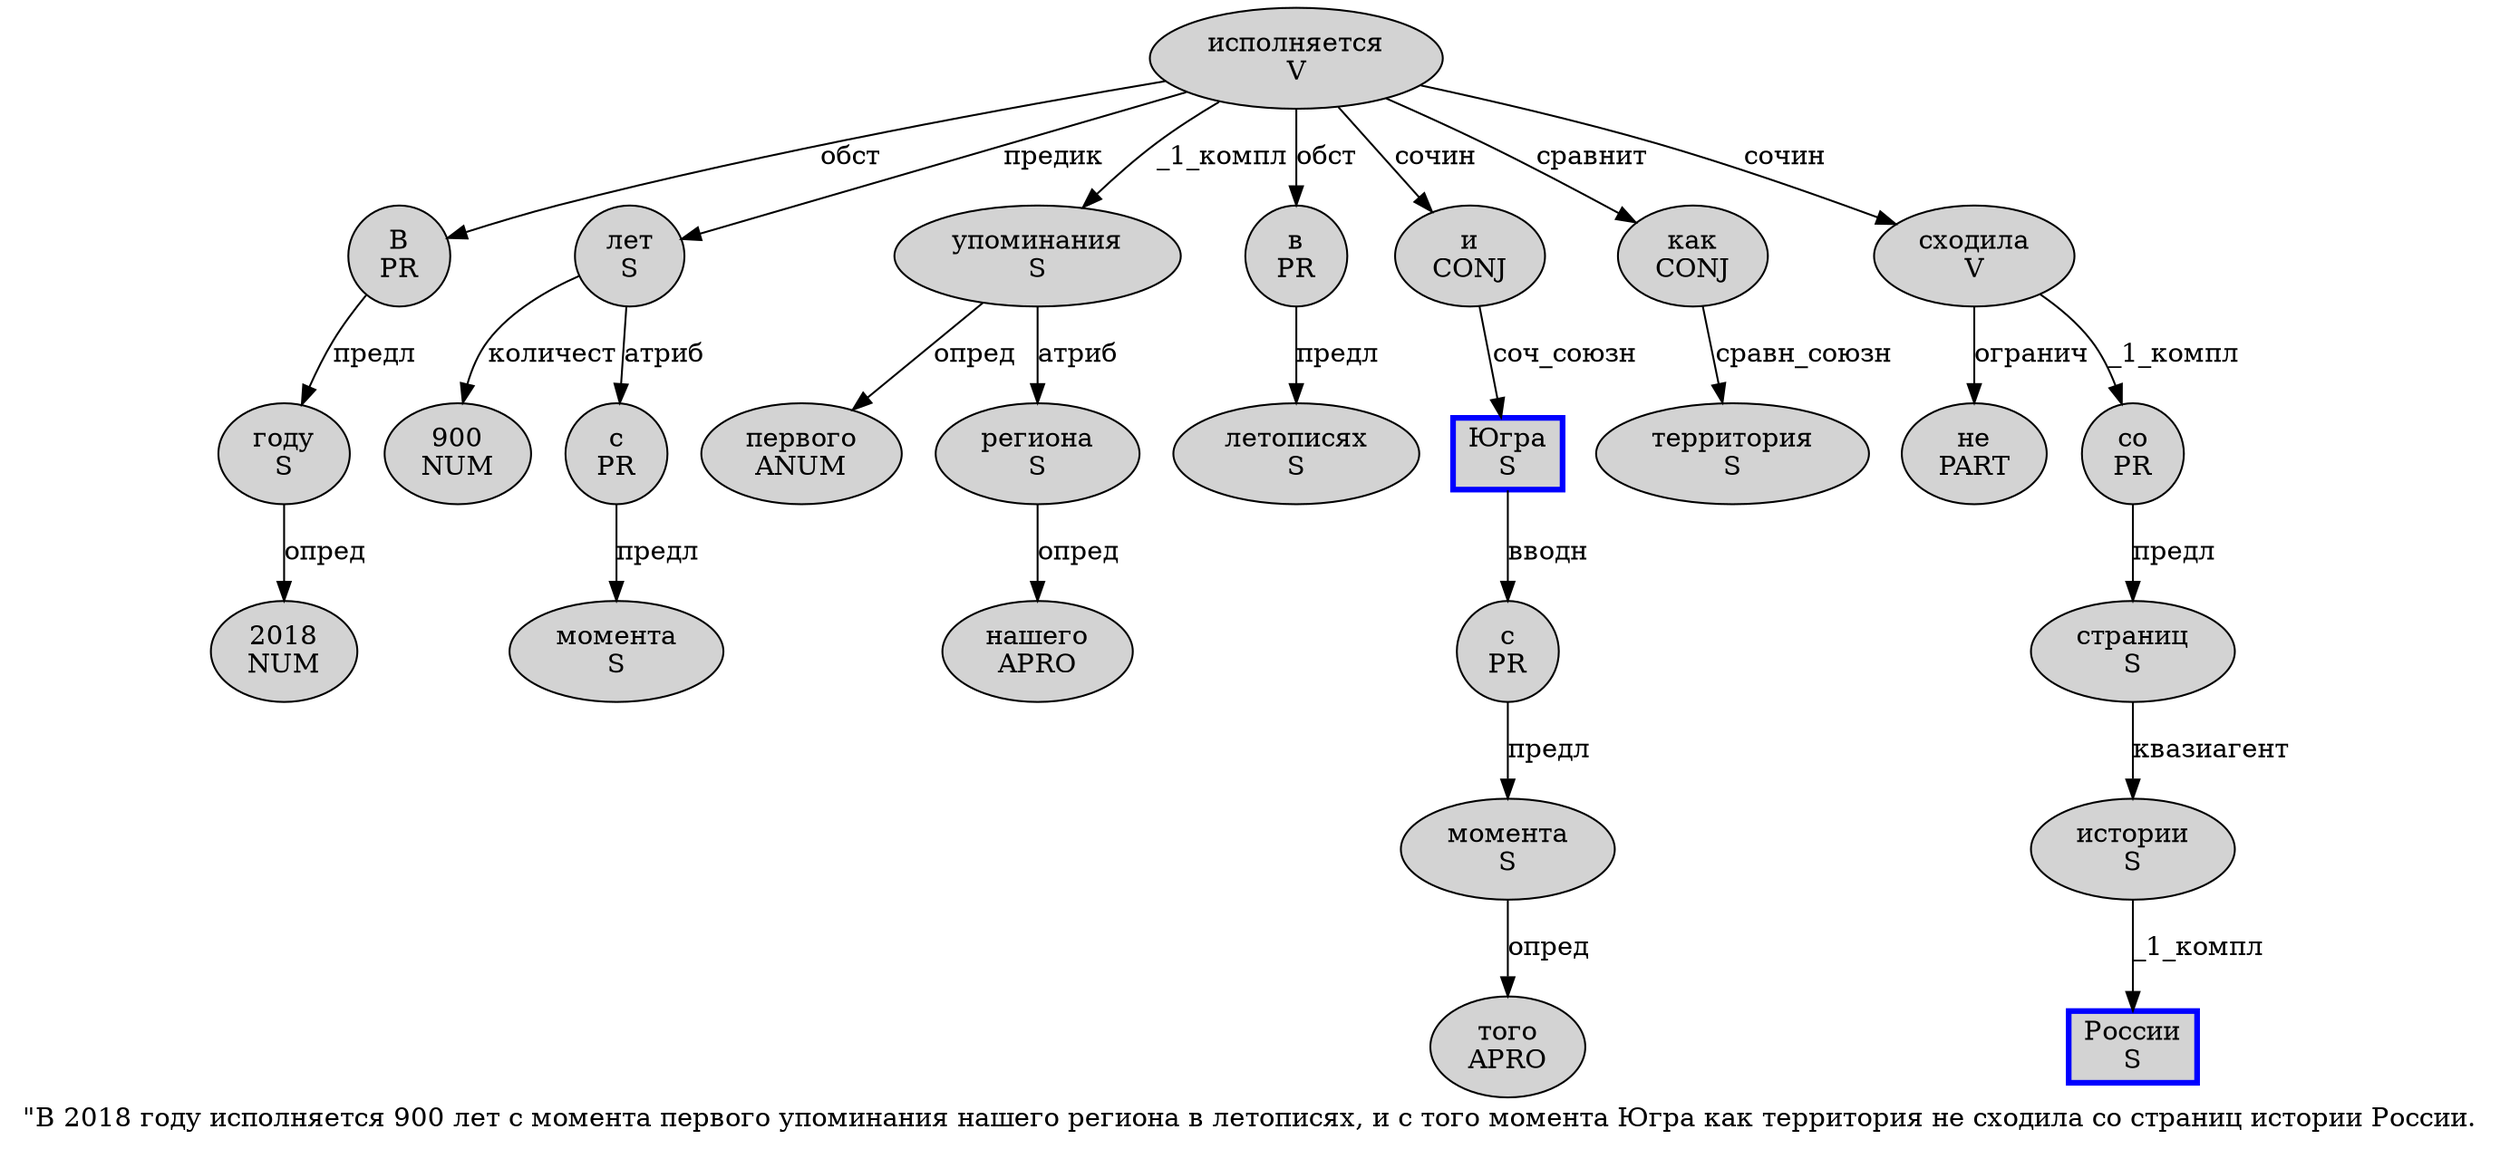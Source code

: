 digraph SENTENCE_570 {
	graph [label="\"В 2018 году исполняется 900 лет с момента первого упоминания нашего региона в летописях, и с того момента Югра как территория не сходила со страниц истории России."]
	node [style=filled]
		1 [label="В
PR" color="" fillcolor=lightgray penwidth=1 shape=ellipse]
		2 [label="2018
NUM" color="" fillcolor=lightgray penwidth=1 shape=ellipse]
		3 [label="году
S" color="" fillcolor=lightgray penwidth=1 shape=ellipse]
		4 [label="исполняется
V" color="" fillcolor=lightgray penwidth=1 shape=ellipse]
		5 [label="900
NUM" color="" fillcolor=lightgray penwidth=1 shape=ellipse]
		6 [label="лет
S" color="" fillcolor=lightgray penwidth=1 shape=ellipse]
		7 [label="с
PR" color="" fillcolor=lightgray penwidth=1 shape=ellipse]
		8 [label="момента
S" color="" fillcolor=lightgray penwidth=1 shape=ellipse]
		9 [label="первого
ANUM" color="" fillcolor=lightgray penwidth=1 shape=ellipse]
		10 [label="упоминания
S" color="" fillcolor=lightgray penwidth=1 shape=ellipse]
		11 [label="нашего
APRO" color="" fillcolor=lightgray penwidth=1 shape=ellipse]
		12 [label="региона
S" color="" fillcolor=lightgray penwidth=1 shape=ellipse]
		13 [label="в
PR" color="" fillcolor=lightgray penwidth=1 shape=ellipse]
		14 [label="летописях
S" color="" fillcolor=lightgray penwidth=1 shape=ellipse]
		16 [label="и
CONJ" color="" fillcolor=lightgray penwidth=1 shape=ellipse]
		17 [label="с
PR" color="" fillcolor=lightgray penwidth=1 shape=ellipse]
		18 [label="того
APRO" color="" fillcolor=lightgray penwidth=1 shape=ellipse]
		19 [label="момента
S" color="" fillcolor=lightgray penwidth=1 shape=ellipse]
		20 [label="Югра
S" color=blue fillcolor=lightgray penwidth=3 shape=box]
		21 [label="как
CONJ" color="" fillcolor=lightgray penwidth=1 shape=ellipse]
		22 [label="территория
S" color="" fillcolor=lightgray penwidth=1 shape=ellipse]
		23 [label="не
PART" color="" fillcolor=lightgray penwidth=1 shape=ellipse]
		24 [label="сходила
V" color="" fillcolor=lightgray penwidth=1 shape=ellipse]
		25 [label="со
PR" color="" fillcolor=lightgray penwidth=1 shape=ellipse]
		26 [label="страниц
S" color="" fillcolor=lightgray penwidth=1 shape=ellipse]
		27 [label="истории
S" color="" fillcolor=lightgray penwidth=1 shape=ellipse]
		28 [label="России
S" color=blue fillcolor=lightgray penwidth=3 shape=box]
			16 -> 20 [label="соч_союзн"]
			27 -> 28 [label="_1_компл"]
			25 -> 26 [label="предл"]
			21 -> 22 [label="сравн_союзн"]
			13 -> 14 [label="предл"]
			10 -> 9 [label="опред"]
			10 -> 12 [label="атриб"]
			17 -> 19 [label="предл"]
			6 -> 5 [label="количест"]
			6 -> 7 [label="атриб"]
			7 -> 8 [label="предл"]
			12 -> 11 [label="опред"]
			19 -> 18 [label="опред"]
			20 -> 17 [label="вводн"]
			1 -> 3 [label="предл"]
			3 -> 2 [label="опред"]
			26 -> 27 [label="квазиагент"]
			4 -> 1 [label="обст"]
			4 -> 6 [label="предик"]
			4 -> 10 [label="_1_компл"]
			4 -> 13 [label="обст"]
			4 -> 16 [label="сочин"]
			4 -> 21 [label="сравнит"]
			4 -> 24 [label="сочин"]
			24 -> 23 [label="огранич"]
			24 -> 25 [label="_1_компл"]
}